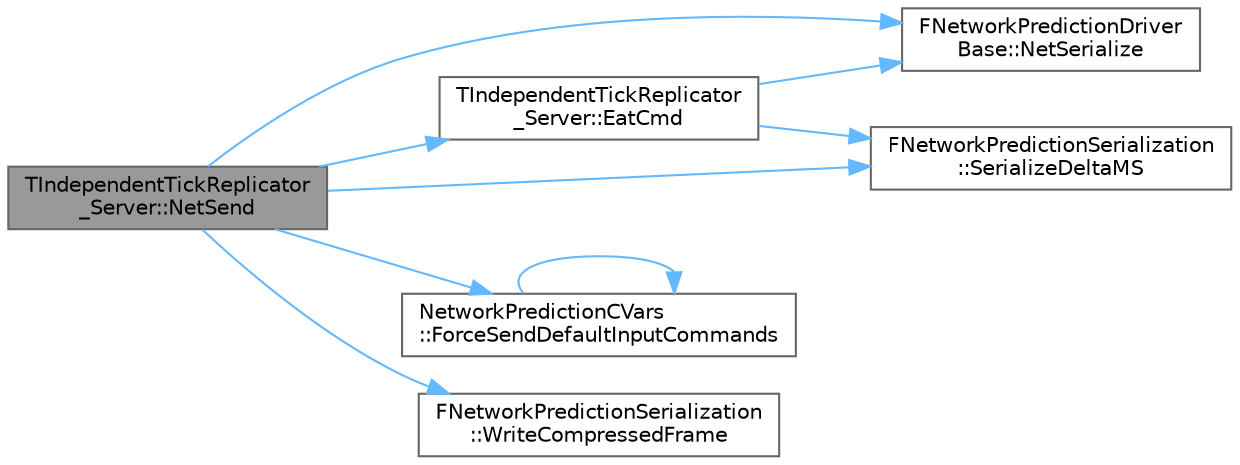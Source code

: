 digraph "TIndependentTickReplicator_Server::NetSend"
{
 // INTERACTIVE_SVG=YES
 // LATEX_PDF_SIZE
  bgcolor="transparent";
  edge [fontname=Helvetica,fontsize=10,labelfontname=Helvetica,labelfontsize=10];
  node [fontname=Helvetica,fontsize=10,shape=box,height=0.2,width=0.4];
  rankdir="LR";
  Node1 [id="Node000001",label="TIndependentTickReplicator\l_Server::NetSend",height=0.2,width=0.4,color="gray40", fillcolor="grey60", style="filled", fontcolor="black",tooltip=" "];
  Node1 -> Node2 [id="edge1_Node000001_Node000002",color="steelblue1",style="solid",tooltip=" "];
  Node2 [id="Node000002",label="TIndependentTickReplicator\l_Server::EatCmd",height=0.2,width=0.4,color="grey40", fillcolor="white", style="filled",URL="$d3/d34/classTIndependentTickReplicator__Server.html#a9663575f942e80289dea9542d5533f96",tooltip=" "];
  Node2 -> Node3 [id="edge2_Node000002_Node000003",color="steelblue1",style="solid",tooltip=" "];
  Node3 [id="Node000003",label="FNetworkPredictionDriver\lBase::NetSerialize",height=0.2,width=0.4,color="grey40", fillcolor="white", style="filled",URL="$d9/d6a/structFNetworkPredictionDriverBase.html#ab721edb6b3d06c7af7e2e72599c0b945",tooltip=" "];
  Node2 -> Node4 [id="edge3_Node000002_Node000004",color="steelblue1",style="solid",tooltip=" "];
  Node4 [id="Node000004",label="FNetworkPredictionSerialization\l::SerializeDeltaMS",height=0.2,width=0.4,color="grey40", fillcolor="white", style="filled",URL="$db/d72/structFNetworkPredictionSerialization.html#a7568b5d3b8a52d1d107ad65ce12ab066",tooltip=" "];
  Node1 -> Node5 [id="edge4_Node000001_Node000005",color="steelblue1",style="solid",tooltip=" "];
  Node5 [id="Node000005",label="NetworkPredictionCVars\l::ForceSendDefaultInputCommands",height=0.2,width=0.4,color="grey40", fillcolor="white", style="filled",URL="$de/db2/namespaceNetworkPredictionCVars.html#a0692ee4576969c0dda83e1f10775676a",tooltip=" "];
  Node5 -> Node5 [id="edge5_Node000005_Node000005",color="steelblue1",style="solid",tooltip=" "];
  Node1 -> Node3 [id="edge6_Node000001_Node000003",color="steelblue1",style="solid",tooltip=" "];
  Node1 -> Node4 [id="edge7_Node000001_Node000004",color="steelblue1",style="solid",tooltip=" "];
  Node1 -> Node6 [id="edge8_Node000001_Node000006",color="steelblue1",style="solid",tooltip=" "];
  Node6 [id="Node000006",label="FNetworkPredictionSerialization\l::WriteCompressedFrame",height=0.2,width=0.4,color="grey40", fillcolor="white", style="filled",URL="$db/d72/structFNetworkPredictionSerialization.html#a80d601d63b13367d847f30a8faa8187b",tooltip=" "];
}

